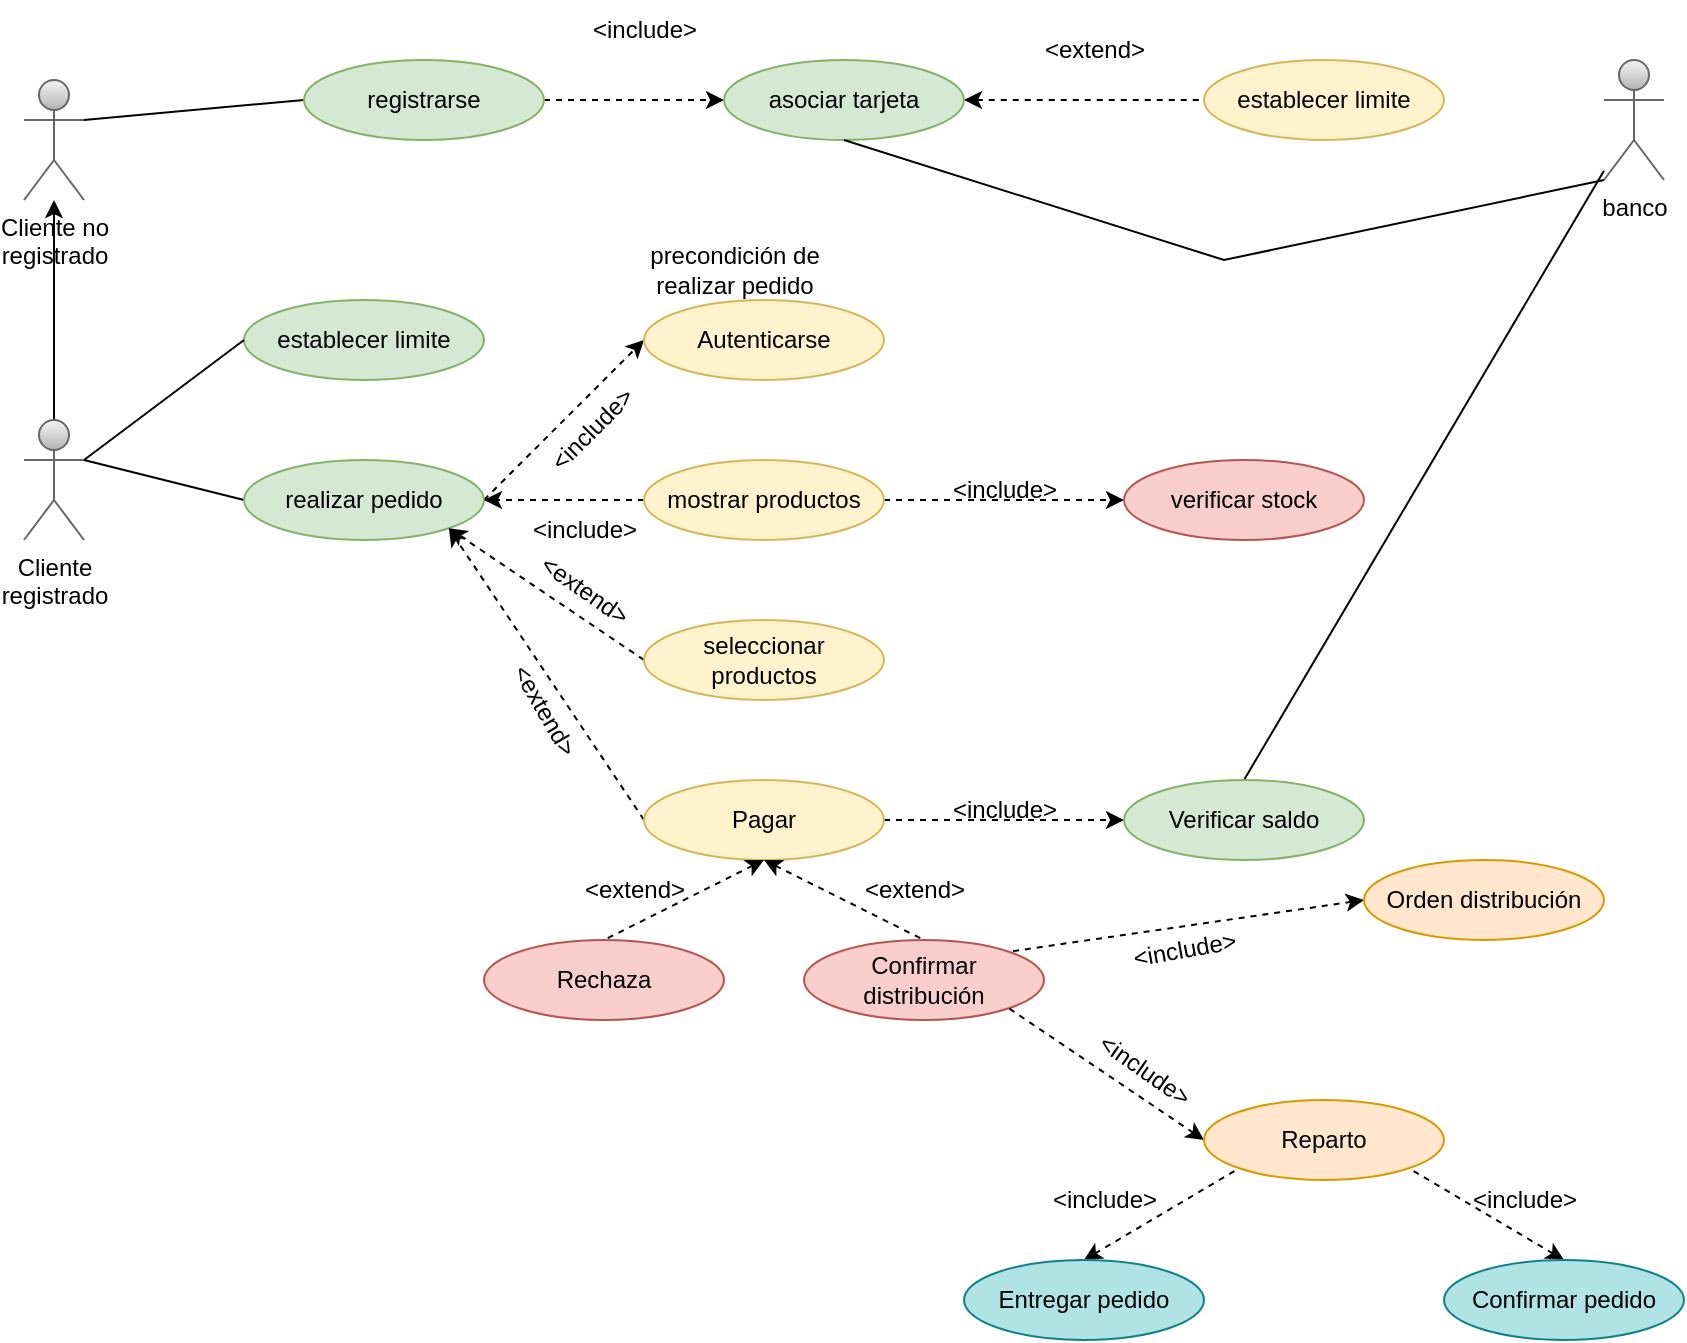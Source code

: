 <mxfile version="20.8.11" type="github">
  <diagram name="Página-1" id="5WBGiELmqsWAcPWYlHLE">
    <mxGraphModel dx="1434" dy="771" grid="1" gridSize="10" guides="1" tooltips="1" connect="1" arrows="1" fold="1" page="1" pageScale="1" pageWidth="827" pageHeight="1169" math="0" shadow="0">
      <root>
        <mxCell id="0" />
        <mxCell id="1" parent="0" />
        <mxCell id="gXidW__dARr8UnIKEGGO-8" style="edgeStyle=none;rounded=0;orthogonalLoop=1;jettySize=auto;html=1;exitX=1;exitY=0.333;exitDx=0;exitDy=0;exitPerimeter=0;entryX=0;entryY=0.5;entryDx=0;entryDy=0;endArrow=none;endFill=0;" edge="1" parent="1" source="gXidW__dARr8UnIKEGGO-1" target="gXidW__dARr8UnIKEGGO-2">
          <mxGeometry relative="1" as="geometry" />
        </mxCell>
        <mxCell id="gXidW__dARr8UnIKEGGO-1" value="&lt;div&gt;Cliente no &lt;br&gt;&lt;/div&gt;&lt;div&gt;registrado&lt;/div&gt;" style="shape=umlActor;verticalLabelPosition=bottom;verticalAlign=top;html=1;outlineConnect=0;fillColor=#f5f5f5;strokeColor=#666666;gradientColor=#b3b3b3;" vertex="1" parent="1">
          <mxGeometry x="90" y="90" width="30" height="60" as="geometry" />
        </mxCell>
        <mxCell id="gXidW__dARr8UnIKEGGO-9" style="edgeStyle=none;rounded=0;orthogonalLoop=1;jettySize=auto;html=1;exitX=1;exitY=0.5;exitDx=0;exitDy=0;dashed=1;" edge="1" parent="1" source="gXidW__dARr8UnIKEGGO-2" target="gXidW__dARr8UnIKEGGO-3">
          <mxGeometry relative="1" as="geometry" />
        </mxCell>
        <mxCell id="gXidW__dARr8UnIKEGGO-2" value="registrarse" style="ellipse;whiteSpace=wrap;html=1;fillColor=#d5e8d4;strokeColor=#82b366;" vertex="1" parent="1">
          <mxGeometry x="230" y="80" width="120" height="40" as="geometry" />
        </mxCell>
        <mxCell id="gXidW__dARr8UnIKEGGO-10" style="edgeStyle=none;rounded=0;orthogonalLoop=1;jettySize=auto;html=1;exitX=1;exitY=0.5;exitDx=0;exitDy=0;dashed=1;startArrow=classic;startFill=1;endArrow=none;endFill=0;" edge="1" parent="1" source="gXidW__dARr8UnIKEGGO-3" target="gXidW__dARr8UnIKEGGO-4">
          <mxGeometry relative="1" as="geometry" />
        </mxCell>
        <mxCell id="gXidW__dARr8UnIKEGGO-3" value="asociar tarjeta" style="ellipse;whiteSpace=wrap;html=1;fillColor=#d5e8d4;strokeColor=#82b366;" vertex="1" parent="1">
          <mxGeometry x="440" y="80" width="120" height="40" as="geometry" />
        </mxCell>
        <mxCell id="gXidW__dARr8UnIKEGGO-4" value="establecer limite" style="ellipse;whiteSpace=wrap;html=1;fillColor=#fff2cc;strokeColor=#d6b656;" vertex="1" parent="1">
          <mxGeometry x="680" y="80" width="120" height="40" as="geometry" />
        </mxCell>
        <mxCell id="gXidW__dARr8UnIKEGGO-5" value="establecer limite" style="ellipse;whiteSpace=wrap;html=1;fillColor=#d5e8d4;strokeColor=#82b366;" vertex="1" parent="1">
          <mxGeometry x="200" y="200" width="120" height="40" as="geometry" />
        </mxCell>
        <mxCell id="gXidW__dARr8UnIKEGGO-7" style="edgeStyle=none;rounded=0;orthogonalLoop=1;jettySize=auto;html=1;exitX=1;exitY=0.333;exitDx=0;exitDy=0;exitPerimeter=0;entryX=0;entryY=0.5;entryDx=0;entryDy=0;endArrow=none;endFill=0;" edge="1" parent="1" source="gXidW__dARr8UnIKEGGO-6" target="gXidW__dARr8UnIKEGGO-5">
          <mxGeometry relative="1" as="geometry" />
        </mxCell>
        <mxCell id="gXidW__dARr8UnIKEGGO-11" style="edgeStyle=none;rounded=0;orthogonalLoop=1;jettySize=auto;html=1;endArrow=classic;endFill=1;" edge="1" parent="1" source="gXidW__dARr8UnIKEGGO-6" target="gXidW__dARr8UnIKEGGO-1">
          <mxGeometry relative="1" as="geometry" />
        </mxCell>
        <mxCell id="gXidW__dARr8UnIKEGGO-19" style="edgeStyle=none;rounded=0;orthogonalLoop=1;jettySize=auto;html=1;exitX=1;exitY=0.333;exitDx=0;exitDy=0;exitPerimeter=0;entryX=0;entryY=0.5;entryDx=0;entryDy=0;startArrow=none;startFill=0;endArrow=none;endFill=0;" edge="1" parent="1" source="gXidW__dARr8UnIKEGGO-6" target="gXidW__dARr8UnIKEGGO-18">
          <mxGeometry relative="1" as="geometry" />
        </mxCell>
        <mxCell id="gXidW__dARr8UnIKEGGO-6" value="&lt;div&gt;Cliente &lt;br&gt;&lt;/div&gt;&lt;div&gt;registrado&lt;/div&gt;" style="shape=umlActor;verticalLabelPosition=bottom;verticalAlign=top;html=1;outlineConnect=0;fillColor=#f5f5f5;strokeColor=#666666;gradientColor=#b3b3b3;" vertex="1" parent="1">
          <mxGeometry x="90" y="260" width="30" height="60" as="geometry" />
        </mxCell>
        <mxCell id="gXidW__dARr8UnIKEGGO-12" value="&amp;lt;include&amp;gt;" style="text;html=1;align=center;verticalAlign=middle;resizable=0;points=[];autosize=1;strokeColor=none;fillColor=none;" vertex="1" parent="1">
          <mxGeometry x="360" y="50" width="80" height="30" as="geometry" />
        </mxCell>
        <mxCell id="gXidW__dARr8UnIKEGGO-16" style="edgeStyle=none;rounded=0;orthogonalLoop=1;jettySize=auto;html=1;exitX=0;exitY=1;exitDx=0;exitDy=0;exitPerimeter=0;entryX=0.5;entryY=1;entryDx=0;entryDy=0;endArrow=none;endFill=0;" edge="1" parent="1" source="gXidW__dARr8UnIKEGGO-15" target="gXidW__dARr8UnIKEGGO-3">
          <mxGeometry relative="1" as="geometry">
            <Array as="points">
              <mxPoint x="690" y="180" />
            </Array>
          </mxGeometry>
        </mxCell>
        <mxCell id="gXidW__dARr8UnIKEGGO-61" style="edgeStyle=none;rounded=0;orthogonalLoop=1;jettySize=auto;html=1;entryX=0.5;entryY=0;entryDx=0;entryDy=0;startArrow=none;startFill=0;endArrow=none;endFill=0;" edge="1" parent="1" source="gXidW__dARr8UnIKEGGO-15" target="gXidW__dARr8UnIKEGGO-36">
          <mxGeometry relative="1" as="geometry" />
        </mxCell>
        <mxCell id="gXidW__dARr8UnIKEGGO-15" value="banco" style="shape=umlActor;verticalLabelPosition=bottom;verticalAlign=top;html=1;outlineConnect=0;fillColor=#f5f5f5;strokeColor=#666666;gradientColor=#b3b3b3;" vertex="1" parent="1">
          <mxGeometry x="880" y="80" width="30" height="60" as="geometry" />
        </mxCell>
        <mxCell id="gXidW__dARr8UnIKEGGO-17" value="&amp;lt;extend&amp;gt;" style="text;html=1;align=center;verticalAlign=middle;resizable=0;points=[];autosize=1;strokeColor=none;fillColor=none;" vertex="1" parent="1">
          <mxGeometry x="590" y="60" width="70" height="30" as="geometry" />
        </mxCell>
        <mxCell id="gXidW__dARr8UnIKEGGO-21" style="edgeStyle=none;rounded=0;orthogonalLoop=1;jettySize=auto;html=1;exitX=1;exitY=0.5;exitDx=0;exitDy=0;entryX=0;entryY=0.5;entryDx=0;entryDy=0;startArrow=none;startFill=0;endArrow=classic;endFill=1;dashed=1;" edge="1" parent="1" source="gXidW__dARr8UnIKEGGO-18" target="gXidW__dARr8UnIKEGGO-20">
          <mxGeometry relative="1" as="geometry" />
        </mxCell>
        <mxCell id="gXidW__dARr8UnIKEGGO-18" value="realizar pedido" style="ellipse;whiteSpace=wrap;html=1;fillColor=#d5e8d4;strokeColor=#82b366;" vertex="1" parent="1">
          <mxGeometry x="200" y="280" width="120" height="40" as="geometry" />
        </mxCell>
        <mxCell id="gXidW__dARr8UnIKEGGO-20" value="Autenticarse" style="ellipse;whiteSpace=wrap;html=1;fillColor=#fff2cc;strokeColor=#d6b656;" vertex="1" parent="1">
          <mxGeometry x="400" y="200" width="120" height="40" as="geometry" />
        </mxCell>
        <mxCell id="gXidW__dARr8UnIKEGGO-22" value="&amp;lt;include&amp;gt;" style="text;html=1;align=center;verticalAlign=middle;resizable=0;points=[];autosize=1;strokeColor=none;fillColor=none;rotation=-45;" vertex="1" parent="1">
          <mxGeometry x="334" y="250" width="80" height="30" as="geometry" />
        </mxCell>
        <mxCell id="gXidW__dARr8UnIKEGGO-23" value="&lt;div&gt;precondición de&lt;/div&gt;&lt;div&gt;realizar pedido&lt;/div&gt;" style="text;html=1;align=center;verticalAlign=middle;resizable=0;points=[];autosize=1;strokeColor=none;fillColor=none;" vertex="1" parent="1">
          <mxGeometry x="390" y="165" width="110" height="40" as="geometry" />
        </mxCell>
        <mxCell id="gXidW__dARr8UnIKEGGO-26" style="edgeStyle=none;rounded=0;orthogonalLoop=1;jettySize=auto;html=1;exitX=1;exitY=0.5;exitDx=0;exitDy=0;entryX=0;entryY=0.5;entryDx=0;entryDy=0;dashed=1;startArrow=none;startFill=0;endArrow=classic;endFill=1;" edge="1" parent="1" source="gXidW__dARr8UnIKEGGO-24" target="gXidW__dARr8UnIKEGGO-25">
          <mxGeometry relative="1" as="geometry" />
        </mxCell>
        <mxCell id="gXidW__dARr8UnIKEGGO-32" style="edgeStyle=none;rounded=0;orthogonalLoop=1;jettySize=auto;html=1;exitX=0;exitY=0.5;exitDx=0;exitDy=0;entryX=1;entryY=0.5;entryDx=0;entryDy=0;dashed=1;startArrow=none;startFill=0;endArrow=classic;endFill=1;" edge="1" parent="1" source="gXidW__dARr8UnIKEGGO-24" target="gXidW__dARr8UnIKEGGO-18">
          <mxGeometry relative="1" as="geometry" />
        </mxCell>
        <mxCell id="gXidW__dARr8UnIKEGGO-24" value="mostrar productos" style="ellipse;whiteSpace=wrap;html=1;fillColor=#fff2cc;strokeColor=#d6b656;" vertex="1" parent="1">
          <mxGeometry x="400" y="280" width="120" height="40" as="geometry" />
        </mxCell>
        <mxCell id="gXidW__dARr8UnIKEGGO-25" value="verificar stock" style="ellipse;whiteSpace=wrap;html=1;fillColor=#f8cecc;strokeColor=#b85450;" vertex="1" parent="1">
          <mxGeometry x="640" y="280" width="120" height="40" as="geometry" />
        </mxCell>
        <mxCell id="gXidW__dARr8UnIKEGGO-27" value="&amp;lt;include&amp;gt;" style="text;html=1;align=center;verticalAlign=middle;resizable=0;points=[];autosize=1;strokeColor=none;fillColor=none;" vertex="1" parent="1">
          <mxGeometry x="540" y="280" width="80" height="30" as="geometry" />
        </mxCell>
        <mxCell id="gXidW__dARr8UnIKEGGO-31" style="edgeStyle=none;rounded=0;orthogonalLoop=1;jettySize=auto;html=1;exitX=0;exitY=0.5;exitDx=0;exitDy=0;dashed=1;startArrow=none;startFill=0;endArrow=classic;endFill=1;entryX=1;entryY=1;entryDx=0;entryDy=0;" edge="1" parent="1" source="gXidW__dARr8UnIKEGGO-28" target="gXidW__dARr8UnIKEGGO-18">
          <mxGeometry relative="1" as="geometry">
            <mxPoint x="320" y="300" as="targetPoint" />
          </mxGeometry>
        </mxCell>
        <mxCell id="gXidW__dARr8UnIKEGGO-28" value="&lt;div&gt;seleccionar &lt;br&gt;&lt;/div&gt;&lt;div&gt;productos&lt;/div&gt;" style="ellipse;whiteSpace=wrap;html=1;fillColor=#fff2cc;strokeColor=#d6b656;" vertex="1" parent="1">
          <mxGeometry x="400" y="360" width="120" height="40" as="geometry" />
        </mxCell>
        <mxCell id="gXidW__dARr8UnIKEGGO-30" style="edgeStyle=none;rounded=0;orthogonalLoop=1;jettySize=auto;html=1;exitX=0;exitY=0.5;exitDx=0;exitDy=0;entryX=1;entryY=1;entryDx=0;entryDy=0;dashed=1;startArrow=none;startFill=0;endArrow=classic;endFill=1;" edge="1" parent="1" source="gXidW__dARr8UnIKEGGO-29" target="gXidW__dARr8UnIKEGGO-18">
          <mxGeometry relative="1" as="geometry" />
        </mxCell>
        <mxCell id="gXidW__dARr8UnIKEGGO-37" style="edgeStyle=none;rounded=0;orthogonalLoop=1;jettySize=auto;html=1;entryX=0;entryY=0.5;entryDx=0;entryDy=0;dashed=1;startArrow=none;startFill=0;endArrow=classic;endFill=1;" edge="1" parent="1" source="gXidW__dARr8UnIKEGGO-29" target="gXidW__dARr8UnIKEGGO-36">
          <mxGeometry relative="1" as="geometry" />
        </mxCell>
        <mxCell id="gXidW__dARr8UnIKEGGO-29" value="Pagar" style="ellipse;whiteSpace=wrap;html=1;fillColor=#fff2cc;strokeColor=#d6b656;" vertex="1" parent="1">
          <mxGeometry x="400" y="440" width="120" height="40" as="geometry" />
        </mxCell>
        <mxCell id="gXidW__dARr8UnIKEGGO-33" value="&amp;lt;include&amp;gt;" style="text;html=1;align=center;verticalAlign=middle;resizable=0;points=[];autosize=1;strokeColor=none;fillColor=none;" vertex="1" parent="1">
          <mxGeometry x="330" y="300" width="80" height="30" as="geometry" />
        </mxCell>
        <mxCell id="gXidW__dARr8UnIKEGGO-34" value="&amp;lt;extend&amp;gt;" style="text;html=1;align=center;verticalAlign=middle;resizable=0;points=[];autosize=1;strokeColor=none;fillColor=none;rotation=60;" vertex="1" parent="1">
          <mxGeometry x="315" y="390" width="70" height="30" as="geometry" />
        </mxCell>
        <mxCell id="gXidW__dARr8UnIKEGGO-35" value="&amp;lt;extend&amp;gt;" style="text;html=1;align=center;verticalAlign=middle;resizable=0;points=[];autosize=1;strokeColor=none;fillColor=none;rotation=35;" vertex="1" parent="1">
          <mxGeometry x="335" y="330" width="70" height="30" as="geometry" />
        </mxCell>
        <mxCell id="gXidW__dARr8UnIKEGGO-42" style="edgeStyle=none;rounded=0;orthogonalLoop=1;jettySize=auto;html=1;exitX=0.5;exitY=1;exitDx=0;exitDy=0;entryX=0.5;entryY=0;entryDx=0;entryDy=0;dashed=1;startArrow=classic;startFill=1;endArrow=none;endFill=0;" edge="1" parent="1" source="gXidW__dARr8UnIKEGGO-29" target="gXidW__dARr8UnIKEGGO-41">
          <mxGeometry relative="1" as="geometry">
            <mxPoint x="417.574" y="474.142" as="sourcePoint" />
          </mxGeometry>
        </mxCell>
        <mxCell id="gXidW__dARr8UnIKEGGO-45" style="edgeStyle=none;rounded=0;orthogonalLoop=1;jettySize=auto;html=1;exitX=0.5;exitY=1;exitDx=0;exitDy=0;entryX=0.5;entryY=0;entryDx=0;entryDy=0;dashed=1;startArrow=classic;startFill=1;endArrow=none;endFill=0;" edge="1" parent="1" source="gXidW__dARr8UnIKEGGO-29" target="gXidW__dARr8UnIKEGGO-43">
          <mxGeometry relative="1" as="geometry">
            <mxPoint x="502.426" y="474.142" as="sourcePoint" />
          </mxGeometry>
        </mxCell>
        <mxCell id="gXidW__dARr8UnIKEGGO-36" value="Verificar saldo" style="ellipse;whiteSpace=wrap;html=1;fillColor=#d5e8d4;strokeColor=#82b366;" vertex="1" parent="1">
          <mxGeometry x="640" y="440" width="120" height="40" as="geometry" />
        </mxCell>
        <mxCell id="gXidW__dARr8UnIKEGGO-39" value="&amp;lt;include&amp;gt;" style="text;html=1;align=center;verticalAlign=middle;resizable=0;points=[];autosize=1;strokeColor=none;fillColor=none;" vertex="1" parent="1">
          <mxGeometry x="540" y="440" width="80" height="30" as="geometry" />
        </mxCell>
        <mxCell id="gXidW__dARr8UnIKEGGO-41" value="Rechaza" style="ellipse;whiteSpace=wrap;html=1;fillColor=#f8cecc;strokeColor=#b85450;" vertex="1" parent="1">
          <mxGeometry x="320" y="520" width="120" height="40" as="geometry" />
        </mxCell>
        <mxCell id="gXidW__dARr8UnIKEGGO-43" value="&lt;div&gt;Confirmar&lt;/div&gt;&lt;div&gt;distribución&lt;br&gt;&lt;/div&gt;" style="ellipse;whiteSpace=wrap;html=1;fillColor=#f8cecc;strokeColor=#b85450;" vertex="1" parent="1">
          <mxGeometry x="480" y="520" width="120" height="40" as="geometry" />
        </mxCell>
        <mxCell id="gXidW__dARr8UnIKEGGO-46" value="&amp;lt;extend&amp;gt;" style="text;html=1;align=center;verticalAlign=middle;resizable=0;points=[];autosize=1;strokeColor=none;fillColor=none;" vertex="1" parent="1">
          <mxGeometry x="500" y="480" width="70" height="30" as="geometry" />
        </mxCell>
        <mxCell id="gXidW__dARr8UnIKEGGO-47" value="&amp;lt;extend&amp;gt;" style="text;html=1;align=center;verticalAlign=middle;resizable=0;points=[];autosize=1;strokeColor=none;fillColor=none;" vertex="1" parent="1">
          <mxGeometry x="360" y="480" width="70" height="30" as="geometry" />
        </mxCell>
        <mxCell id="gXidW__dARr8UnIKEGGO-51" style="edgeStyle=none;rounded=0;orthogonalLoop=1;jettySize=auto;html=1;exitX=0;exitY=0.5;exitDx=0;exitDy=0;entryX=1;entryY=0;entryDx=0;entryDy=0;dashed=1;startArrow=classic;startFill=1;endArrow=none;endFill=0;" edge="1" parent="1" source="gXidW__dARr8UnIKEGGO-48" target="gXidW__dARr8UnIKEGGO-43">
          <mxGeometry relative="1" as="geometry" />
        </mxCell>
        <mxCell id="gXidW__dARr8UnIKEGGO-48" value="Orden distribución" style="ellipse;whiteSpace=wrap;html=1;fillColor=#ffe6cc;strokeColor=#d79b00;" vertex="1" parent="1">
          <mxGeometry x="760" y="480" width="120" height="40" as="geometry" />
        </mxCell>
        <mxCell id="gXidW__dARr8UnIKEGGO-52" value="&amp;lt;include&amp;gt;" style="text;html=1;align=center;verticalAlign=middle;resizable=0;points=[];autosize=1;strokeColor=none;fillColor=none;rotation=-10;" vertex="1" parent="1">
          <mxGeometry x="630" y="510" width="80" height="30" as="geometry" />
        </mxCell>
        <mxCell id="gXidW__dARr8UnIKEGGO-55" style="edgeStyle=none;rounded=0;orthogonalLoop=1;jettySize=auto;html=1;exitX=0;exitY=0.5;exitDx=0;exitDy=0;entryX=1;entryY=1;entryDx=0;entryDy=0;dashed=1;startArrow=classic;startFill=1;endArrow=none;endFill=0;" edge="1" parent="1" source="gXidW__dARr8UnIKEGGO-53" target="gXidW__dARr8UnIKEGGO-43">
          <mxGeometry relative="1" as="geometry" />
        </mxCell>
        <mxCell id="gXidW__dARr8UnIKEGGO-53" value="Reparto" style="ellipse;whiteSpace=wrap;html=1;fillColor=#ffe6cc;strokeColor=#d79b00;" vertex="1" parent="1">
          <mxGeometry x="680" y="600" width="120" height="40" as="geometry" />
        </mxCell>
        <mxCell id="gXidW__dARr8UnIKEGGO-56" value="&amp;lt;include&amp;gt;" style="text;html=1;align=center;verticalAlign=middle;resizable=0;points=[];autosize=1;strokeColor=none;fillColor=none;rotation=35;" vertex="1" parent="1">
          <mxGeometry x="610" y="570" width="80" height="30" as="geometry" />
        </mxCell>
        <mxCell id="gXidW__dARr8UnIKEGGO-58" style="edgeStyle=none;rounded=0;orthogonalLoop=1;jettySize=auto;html=1;exitX=0.5;exitY=0;exitDx=0;exitDy=0;entryX=0;entryY=1;entryDx=0;entryDy=0;dashed=1;startArrow=classic;startFill=1;endArrow=none;endFill=0;" edge="1" parent="1" source="gXidW__dARr8UnIKEGGO-57" target="gXidW__dARr8UnIKEGGO-53">
          <mxGeometry relative="1" as="geometry" />
        </mxCell>
        <mxCell id="gXidW__dARr8UnIKEGGO-57" value="Entregar pedido" style="ellipse;whiteSpace=wrap;html=1;fillColor=#b0e3e6;strokeColor=#0e8088;" vertex="1" parent="1">
          <mxGeometry x="560" y="680" width="120" height="40" as="geometry" />
        </mxCell>
        <mxCell id="gXidW__dARr8UnIKEGGO-59" style="edgeStyle=none;rounded=0;orthogonalLoop=1;jettySize=auto;html=1;exitX=0.5;exitY=0;exitDx=0;exitDy=0;entryX=1;entryY=1;entryDx=0;entryDy=0;dashed=1;startArrow=classic;startFill=1;endArrow=none;endFill=0;" edge="1" parent="1" source="gXidW__dARr8UnIKEGGO-60" target="gXidW__dARr8UnIKEGGO-53">
          <mxGeometry relative="1" as="geometry">
            <mxPoint x="897.574" y="634.142" as="targetPoint" />
          </mxGeometry>
        </mxCell>
        <mxCell id="gXidW__dARr8UnIKEGGO-60" value="Confirmar pedido" style="ellipse;whiteSpace=wrap;html=1;fillColor=#b0e3e6;strokeColor=#0e8088;" vertex="1" parent="1">
          <mxGeometry x="800" y="680" width="120" height="40" as="geometry" />
        </mxCell>
        <mxCell id="gXidW__dARr8UnIKEGGO-63" value="&amp;lt;include&amp;gt;" style="text;html=1;align=center;verticalAlign=middle;resizable=0;points=[];autosize=1;strokeColor=none;fillColor=none;" vertex="1" parent="1">
          <mxGeometry x="590" y="635" width="80" height="30" as="geometry" />
        </mxCell>
        <mxCell id="gXidW__dARr8UnIKEGGO-64" value="&amp;lt;include&amp;gt;" style="text;html=1;align=center;verticalAlign=middle;resizable=0;points=[];autosize=1;strokeColor=none;fillColor=none;" vertex="1" parent="1">
          <mxGeometry x="800" y="635" width="80" height="30" as="geometry" />
        </mxCell>
      </root>
    </mxGraphModel>
  </diagram>
</mxfile>
